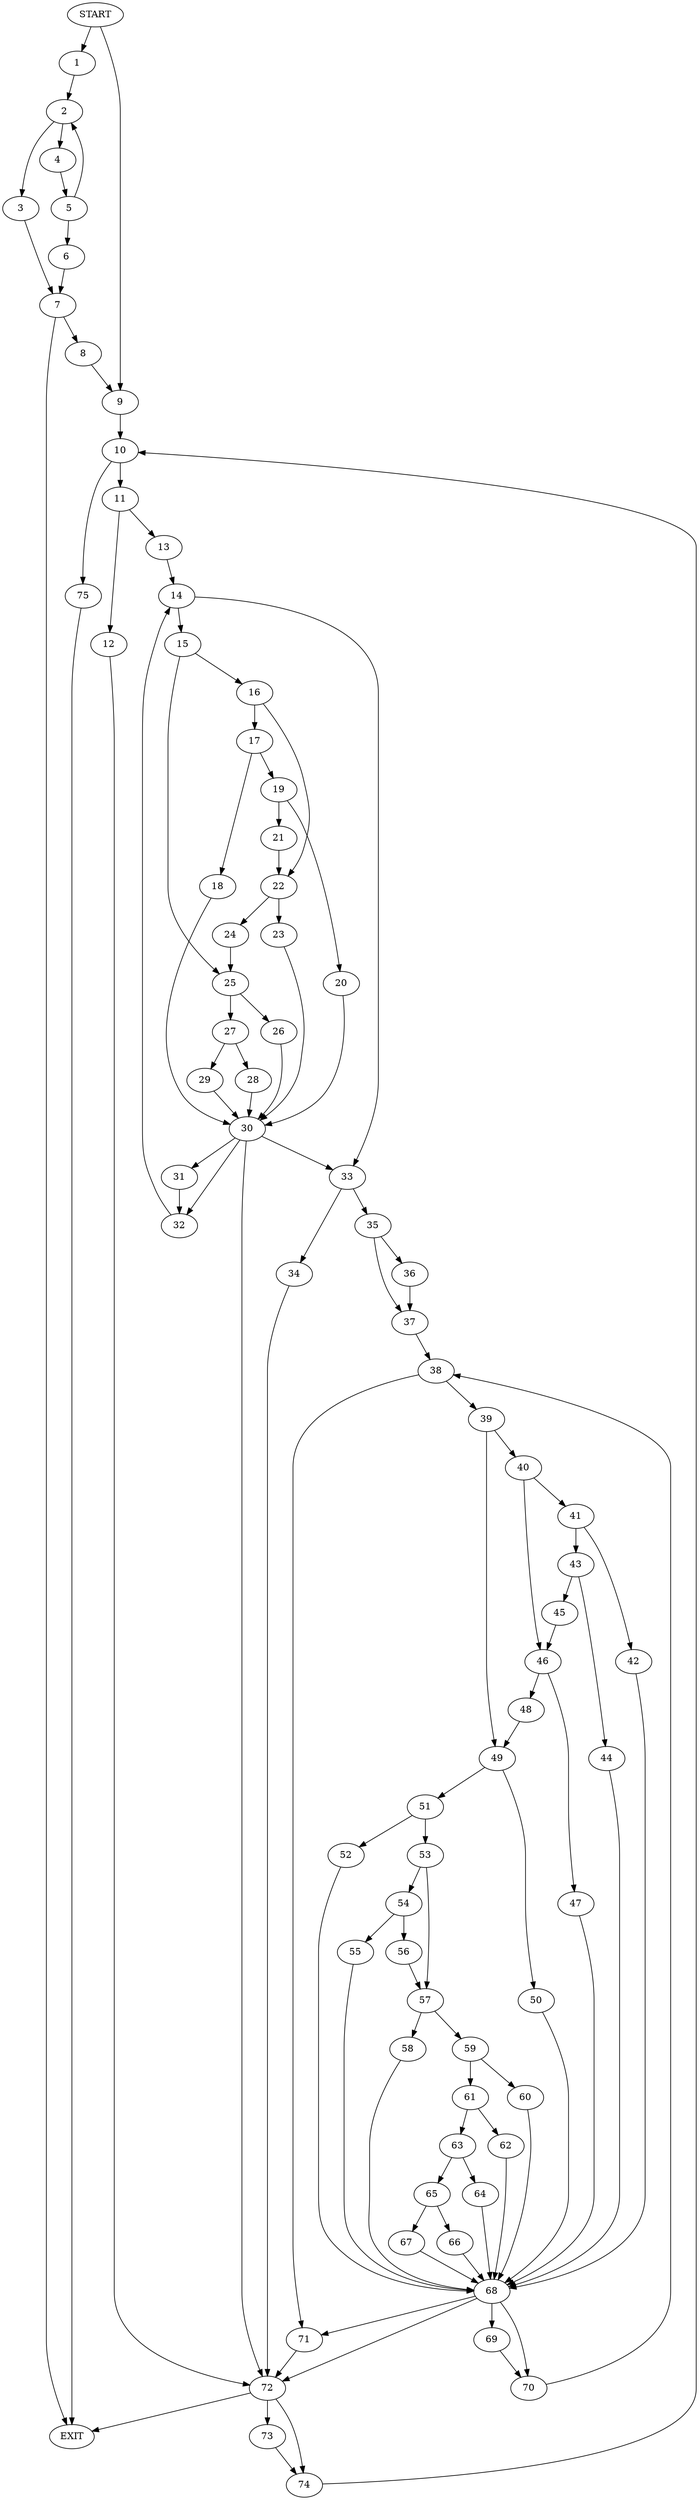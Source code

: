 digraph { 
0 [label="START"];
1;
2;
3;
4;
5;
6;
7;
8;
9;
10;
11;
12;
13;
14;
15;
16;
17;
18;
19;
20;
21;
22;
23;
24;
25;
26;
27;
28;
29;
30;
31;
32;
33;
34;
35;
36;
37;
38;
39;
40;
41;
42;
43;
44;
45;
46;
47;
48;
49;
50;
51;
52;
53;
54;
55;
56;
57;
58;
59;
60;
61;
62;
63;
64;
65;
66;
67;
68;
69;
70;
71;
72;
73;
74;
75;
76[label="EXIT"];
0 -> 1;
0 -> 9;
1 -> 2;
2 -> 3;
2 -> 4;
3 -> 7;
4 -> 5;
5 -> 2;
5 -> 6;
6 -> 7;
7 -> 76;
7 -> 8;
8 -> 9;
9 -> 10;
10 -> 11;
10 -> 75;
11 -> 12;
11 -> 13;
12 -> 72;
13 -> 14;
14 -> 15;
14 -> 33;
15 -> 16;
15 -> 25;
16 -> 17;
16 -> 22;
17 -> 18;
17 -> 19;
18 -> 30;
19 -> 20;
19 -> 21;
20 -> 30;
21 -> 22;
22 -> 23;
22 -> 24;
23 -> 30;
24 -> 25;
25 -> 26;
25 -> 27;
26 -> 30;
27 -> 28;
27 -> 29;
28 -> 30;
29 -> 30;
30 -> 72;
30 -> 31;
30:s2 -> 33;
30:s3 -> 32;
31 -> 32;
32 -> 14;
33 -> 34;
33 -> 35;
34 -> 72;
35 -> 36;
35 -> 37;
36 -> 37;
37 -> 38;
38 -> 39;
38 -> 71;
39 -> 40;
39 -> 49;
40 -> 41;
40 -> 46;
41 -> 42;
41 -> 43;
42 -> 68;
43 -> 44;
43 -> 45;
44 -> 68;
45 -> 46;
46 -> 47;
46 -> 48;
47 -> 68;
48 -> 49;
49 -> 50;
49 -> 51;
50 -> 68;
51 -> 52;
51 -> 53;
52 -> 68;
53 -> 54;
53 -> 57;
54 -> 55;
54 -> 56;
55 -> 68;
56 -> 57;
57 -> 58;
57 -> 59;
58 -> 68;
59 -> 60;
59 -> 61;
60 -> 68;
61 -> 62;
61 -> 63;
62 -> 68;
63 -> 64;
63 -> 65;
64 -> 68;
65 -> 66;
65 -> 67;
66 -> 68;
67 -> 68;
68 -> 72;
68 -> 69;
68:s2 -> 71;
68:s3 -> 70;
69 -> 70;
70 -> 38;
71 -> 72;
72 -> 76;
72 -> 73;
72:s2 -> 74;
73 -> 74;
74 -> 10;
75 -> 76;
}